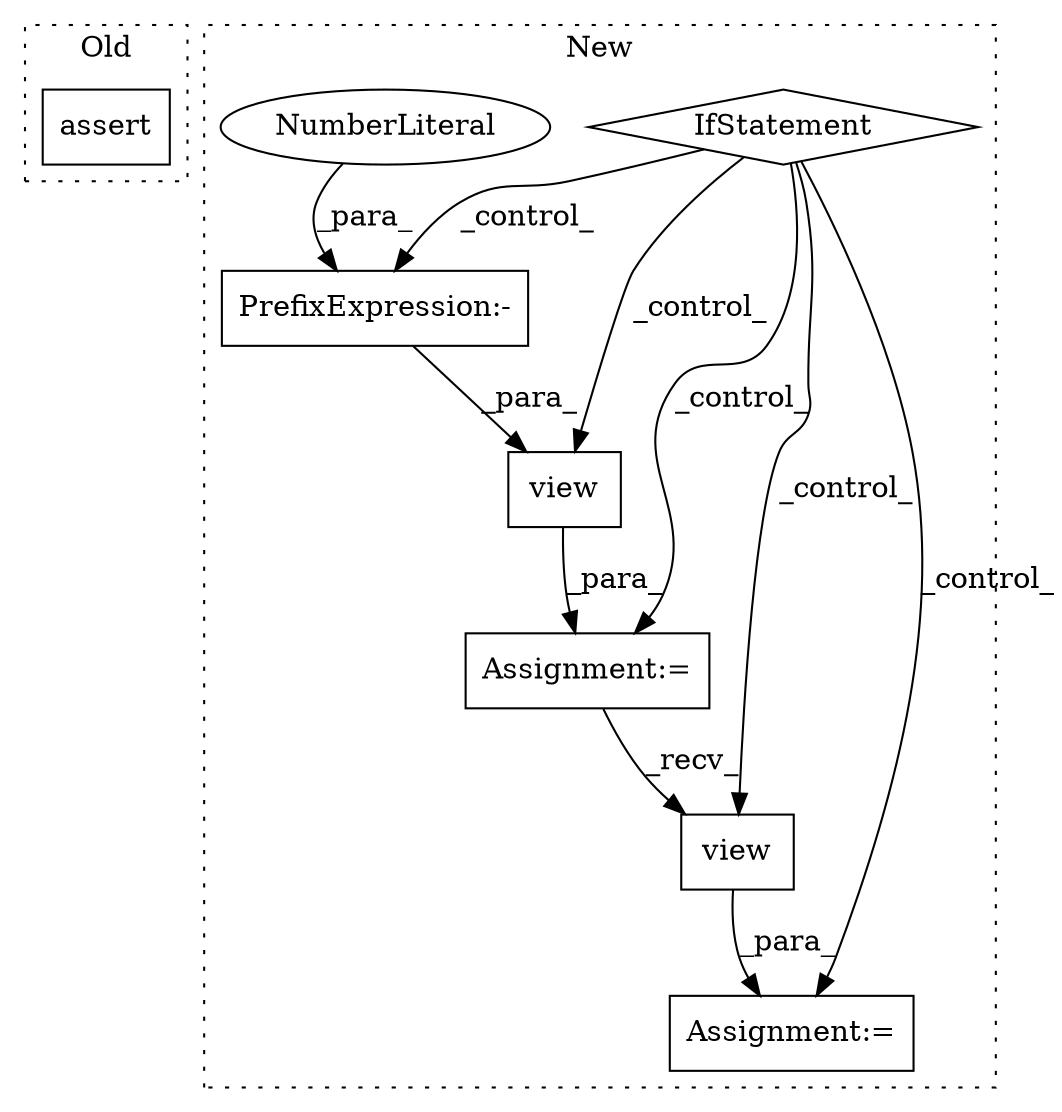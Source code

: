 digraph G {
subgraph cluster0 {
1 [label="assert" a="6" s="2072" l="7" shape="box"];
label = "Old";
style="dotted";
}
subgraph cluster1 {
2 [label="view" a="32" s="2056,2065" l="5,1" shape="box"];
3 [label="PrefixExpression:-" a="38" s="2063" l="1" shape="box"];
4 [label="NumberLiteral" a="34" s="2064" l="1" shape="ellipse"];
5 [label="Assignment:=" a="7" s="2104" l="1" shape="box"];
6 [label="view" a="32" s="2113,2120" l="5,1" shape="box"];
7 [label="IfStatement" a="25" s="1906,1925" l="4,2" shape="diamond"];
8 [label="Assignment:=" a="7" s="2040" l="1" shape="box"];
label = "New";
style="dotted";
}
2 -> 8 [label="_para_"];
3 -> 2 [label="_para_"];
4 -> 3 [label="_para_"];
6 -> 5 [label="_para_"];
7 -> 8 [label="_control_"];
7 -> 3 [label="_control_"];
7 -> 2 [label="_control_"];
7 -> 5 [label="_control_"];
7 -> 6 [label="_control_"];
8 -> 6 [label="_recv_"];
}